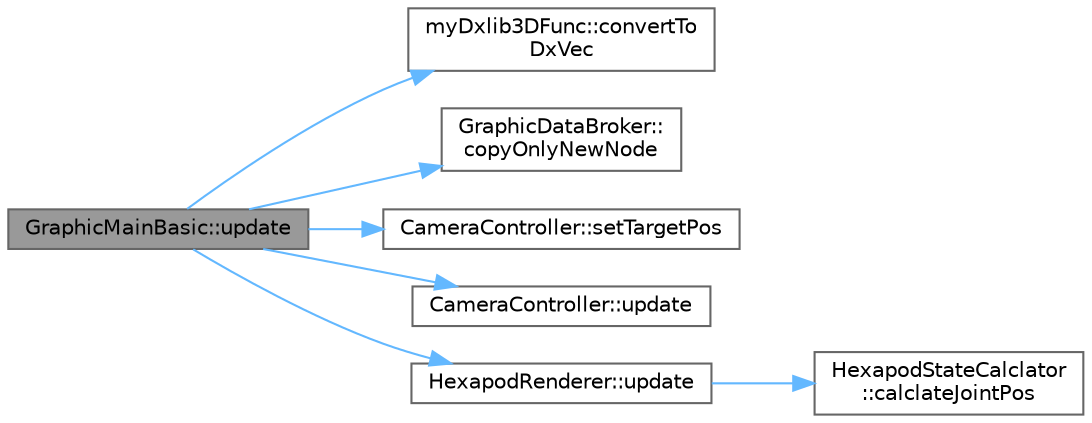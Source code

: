 digraph "GraphicMainBasic::update"
{
 // LATEX_PDF_SIZE
  bgcolor="transparent";
  edge [fontname=Helvetica,fontsize=10,labelfontname=Helvetica,labelfontsize=10];
  node [fontname=Helvetica,fontsize=10,shape=box,height=0.2,width=0.4];
  rankdir="LR";
  Node1 [id="Node000001",label="GraphicMainBasic::update",height=0.2,width=0.4,color="gray40", fillcolor="grey60", style="filled", fontcolor="black",tooltip="描画画面の更新を行う．純粋仮想関数のため，継承先では必ずoverrideする必要がある．"];
  Node1 -> Node2 [id="edge1_Node000001_Node000002",color="steelblue1",style="solid",tooltip=" "];
  Node2 [id="Node000002",label="myDxlib3DFunc::convertTo\lDxVec",height=0.2,width=0.4,color="grey40", fillcolor="white", style="filled",URL="$namespacemy_dxlib3_d_func.html#ac2915c6b26f654cd06cef50f8466352f",tooltip="Dxlibの座標を示すVECTORと，このプログラムで使用しているSVectorを変換する． ロボット座標系は右手座標系，Dxlibは左手座標系(工学は右手・ゲームライブラリは左手が多い気がする)なので..."];
  Node1 -> Node3 [id="edge2_Node000001_Node000003",color="steelblue1",style="solid",tooltip=" "];
  Node3 [id="Node000003",label="GraphicDataBroker::\lcopyOnlyNewNode",height=0.2,width=0.4,color="grey40", fillcolor="white", style="filled",URL="$class_graphic_data_broker.html#ac076bd5b7fa1bbd157b19a915efdbed9",tooltip="ノードの集合をvectorを用いて参照渡しする．渡したvectorより，持っているデータが多い場合のみ差分をコピーする．  copyAllNodeより軽い処理になります．"];
  Node1 -> Node4 [id="edge3_Node000001_Node000004",color="steelblue1",style="solid",tooltip=" "];
  Node4 [id="Node000004",label="CameraController::setTargetPos",height=0.2,width=0.4,color="grey40", fillcolor="white", style="filled",URL="$class_camera_controller.html#a216677edea0d4c002f5d23da7f33a22b",tooltip="カメラの注視する目標の座標をセットする．"];
  Node1 -> Node5 [id="edge4_Node000001_Node000005",color="steelblue1",style="solid",tooltip=" "];
  Node5 [id="Node000005",label="CameraController::update",height=0.2,width=0.4,color="grey40", fillcolor="white", style="filled",URL="$class_camera_controller.html#a98b0e77fc306636462fad5db5005a1af",tooltip="カメラの位置などの更新を行う．毎フレーム実行すること．"];
  Node1 -> Node6 [id="edge5_Node000001_Node000006",color="steelblue1",style="solid",tooltip=" "];
  Node6 [id="Node000006",label="HexapodRenderer::update",height=0.2,width=0.4,color="grey40", fillcolor="white", style="filled",URL="$class_hexapod_renderer.html#a186bbaedfc7ebad00b4b9f673a8e1600",tooltip="ロボットの状態を更新する．"];
  Node6 -> Node7 [id="edge6_Node000006_Node000007",color="steelblue1",style="solid",tooltip=" "];
  Node7 [id="Node000007",label="HexapodStateCalclator\l::calclateJointPos",height=0.2,width=0.4,color="grey40", fillcolor="white", style="filled",URL="$class_hexapod_state_calclator.html#ab7061397f796eec14959072beee21526",tooltip="ノードの情報は現在の脚位置と重心位置しか持たないので，ジョイントがどこにあるかが分からない．よってこの関数で計算する．  三角関数を多く使用するので，計算量が多い．"];
}
